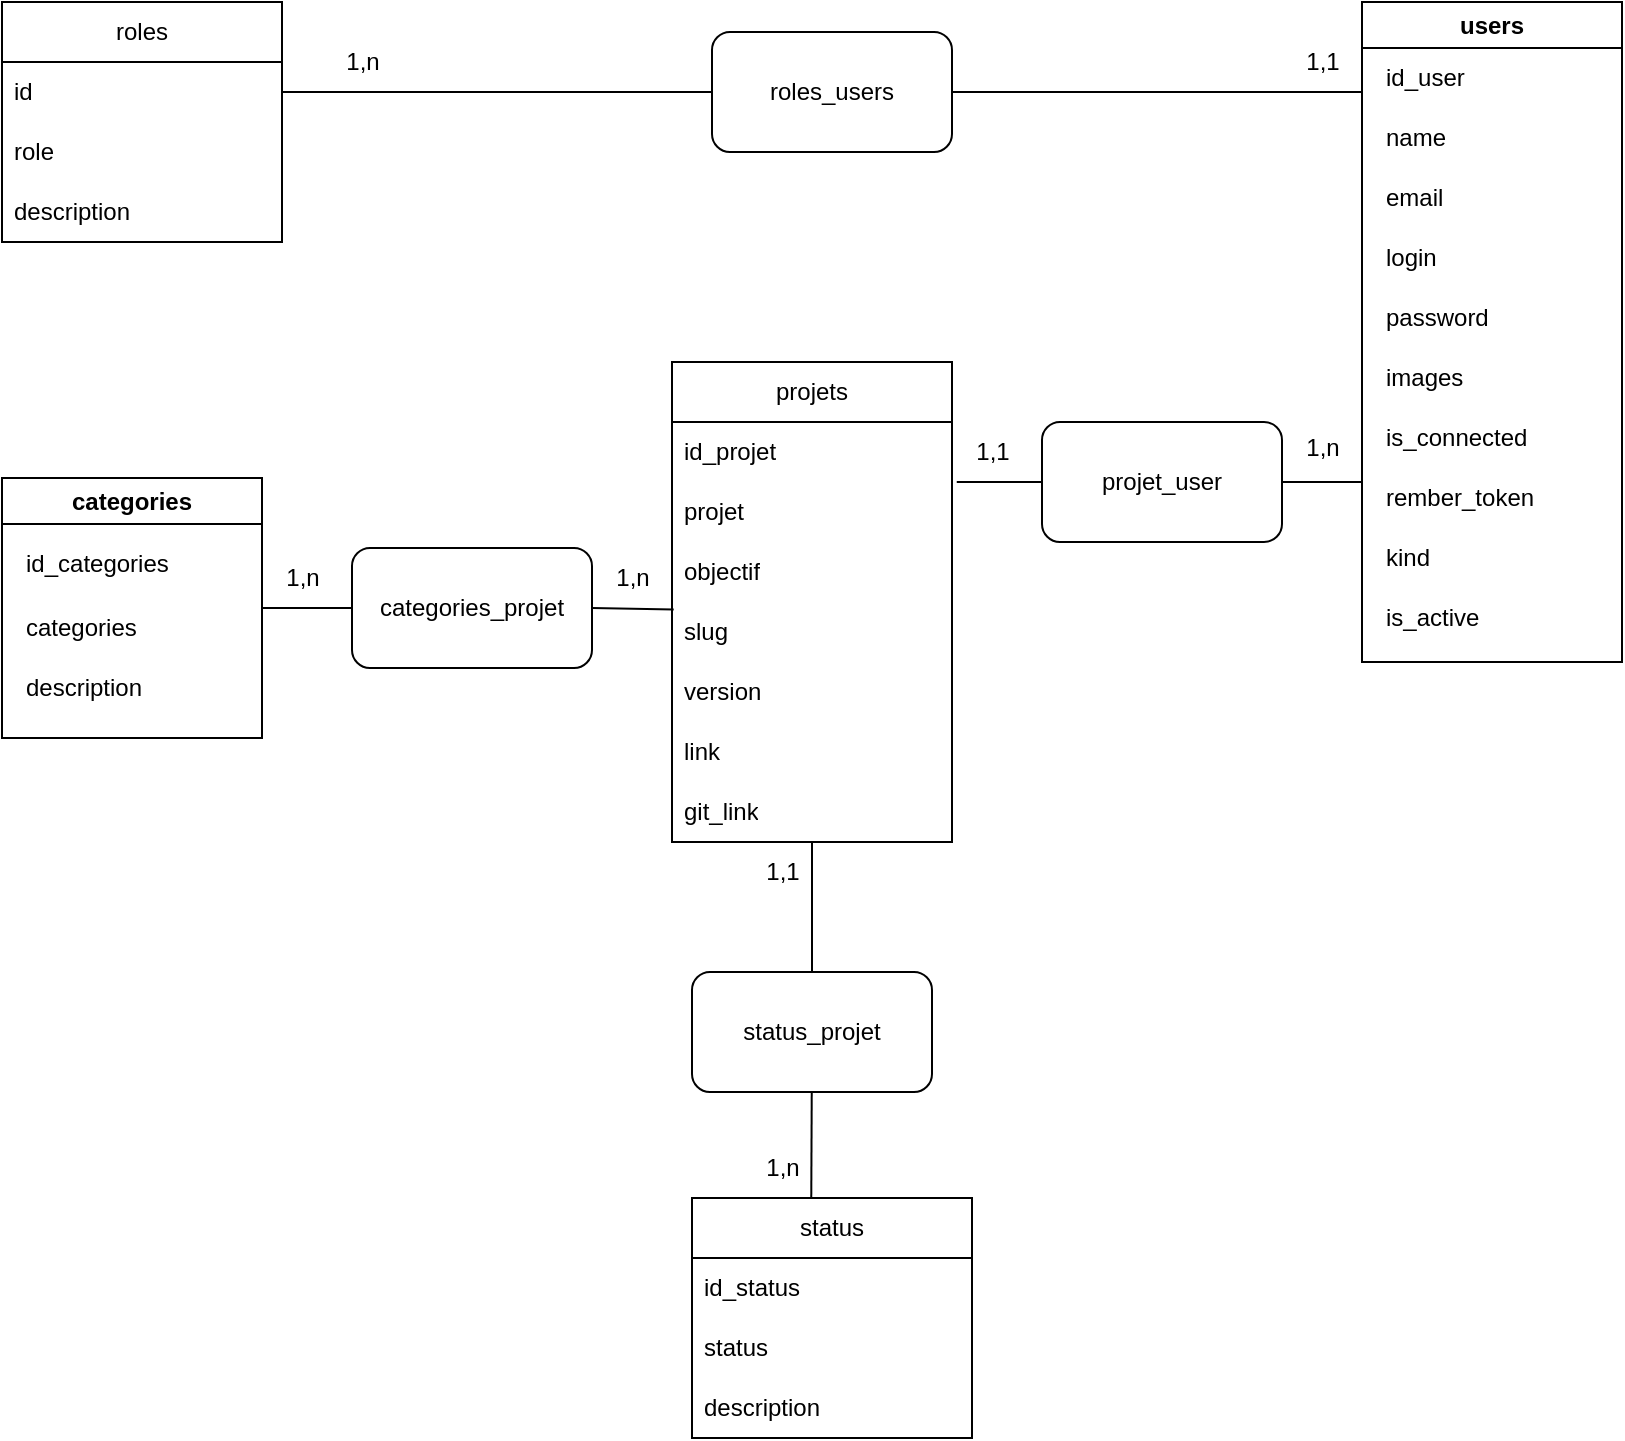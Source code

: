 <mxfile version="24.2.5" type="device">
  <diagram name="Page-1" id="2OKxPONOl_ePF13WSbEu">
    <mxGraphModel dx="1290" dy="630" grid="1" gridSize="10" guides="1" tooltips="1" connect="1" arrows="1" fold="1" page="1" pageScale="1" pageWidth="827" pageHeight="1169" math="0" shadow="0">
      <root>
        <mxCell id="0" />
        <mxCell id="1" parent="0" />
        <mxCell id="IMEHRyQxlJxm9MDsax9o-1" value="categories" style="swimlane;whiteSpace=wrap;html=1;" parent="1" vertex="1">
          <mxGeometry x="140" y="278" width="130" height="130" as="geometry" />
        </mxCell>
        <mxCell id="IMEHRyQxlJxm9MDsax9o-2" value="id_categories&lt;div&gt;&lt;br&gt;&lt;/div&gt;" style="text;html=1;align=left;verticalAlign=middle;resizable=0;points=[];autosize=1;strokeColor=none;fillColor=none;" parent="IMEHRyQxlJxm9MDsax9o-1" vertex="1">
          <mxGeometry x="10" y="30" width="90" height="40" as="geometry" />
        </mxCell>
        <mxCell id="IMEHRyQxlJxm9MDsax9o-3" value="categories" style="text;html=1;align=left;verticalAlign=middle;resizable=0;points=[];autosize=1;strokeColor=none;fillColor=none;" parent="IMEHRyQxlJxm9MDsax9o-1" vertex="1">
          <mxGeometry x="10" y="60" width="80" height="30" as="geometry" />
        </mxCell>
        <mxCell id="IMEHRyQxlJxm9MDsax9o-4" value="description" style="text;html=1;align=left;verticalAlign=middle;resizable=0;points=[];autosize=1;strokeColor=none;fillColor=none;" parent="IMEHRyQxlJxm9MDsax9o-1" vertex="1">
          <mxGeometry x="10" y="90" width="80" height="30" as="geometry" />
        </mxCell>
        <mxCell id="olTOhklRAGTVERLCgjon-1" value="users" style="swimlane;whiteSpace=wrap;html=1;" parent="1" vertex="1">
          <mxGeometry x="820" y="40" width="130" height="330" as="geometry" />
        </mxCell>
        <mxCell id="olTOhklRAGTVERLCgjon-2" value="id_user" style="text;html=1;align=left;verticalAlign=middle;resizable=0;points=[];autosize=1;strokeColor=none;fillColor=none;" parent="olTOhklRAGTVERLCgjon-1" vertex="1">
          <mxGeometry x="10" y="23" width="60" height="30" as="geometry" />
        </mxCell>
        <mxCell id="olTOhklRAGTVERLCgjon-3" value="name" style="text;html=1;align=left;verticalAlign=middle;resizable=0;points=[];autosize=1;strokeColor=none;fillColor=none;" parent="olTOhklRAGTVERLCgjon-1" vertex="1">
          <mxGeometry x="10" y="53" width="50" height="30" as="geometry" />
        </mxCell>
        <mxCell id="olTOhklRAGTVERLCgjon-4" value="email" style="text;html=1;align=left;verticalAlign=middle;resizable=0;points=[];autosize=1;strokeColor=none;fillColor=none;" parent="olTOhklRAGTVERLCgjon-1" vertex="1">
          <mxGeometry x="10" y="83" width="50" height="30" as="geometry" />
        </mxCell>
        <mxCell id="olTOhklRAGTVERLCgjon-5" value="login" style="text;html=1;align=left;verticalAlign=middle;resizable=0;points=[];autosize=1;strokeColor=none;fillColor=none;" parent="olTOhklRAGTVERLCgjon-1" vertex="1">
          <mxGeometry x="10" y="113" width="50" height="30" as="geometry" />
        </mxCell>
        <mxCell id="olTOhklRAGTVERLCgjon-6" value="password" style="text;html=1;align=left;verticalAlign=middle;resizable=0;points=[];autosize=1;strokeColor=none;fillColor=none;" parent="olTOhklRAGTVERLCgjon-1" vertex="1">
          <mxGeometry x="10" y="143" width="70" height="30" as="geometry" />
        </mxCell>
        <mxCell id="olTOhklRAGTVERLCgjon-16" value="images" style="text;html=1;align=left;verticalAlign=middle;resizable=0;points=[];autosize=1;strokeColor=none;fillColor=none;" parent="olTOhklRAGTVERLCgjon-1" vertex="1">
          <mxGeometry x="10" y="173" width="60" height="30" as="geometry" />
        </mxCell>
        <mxCell id="olTOhklRAGTVERLCgjon-22" value="is_connected" style="text;html=1;align=left;verticalAlign=middle;resizable=0;points=[];autosize=1;strokeColor=none;fillColor=none;" parent="olTOhklRAGTVERLCgjon-1" vertex="1">
          <mxGeometry x="10" y="203" width="90" height="30" as="geometry" />
        </mxCell>
        <mxCell id="olTOhklRAGTVERLCgjon-23" value="rember_token" style="text;html=1;align=left;verticalAlign=middle;resizable=0;points=[];autosize=1;strokeColor=none;fillColor=none;" parent="olTOhklRAGTVERLCgjon-1" vertex="1">
          <mxGeometry x="10" y="233" width="100" height="30" as="geometry" />
        </mxCell>
        <mxCell id="olTOhklRAGTVERLCgjon-24" value="kind" style="text;html=1;align=left;verticalAlign=middle;resizable=0;points=[];autosize=1;strokeColor=none;fillColor=none;" parent="olTOhklRAGTVERLCgjon-1" vertex="1">
          <mxGeometry x="10" y="263" width="50" height="30" as="geometry" />
        </mxCell>
        <mxCell id="olTOhklRAGTVERLCgjon-32" value="is_active" style="text;html=1;align=left;verticalAlign=middle;resizable=0;points=[];autosize=1;strokeColor=none;fillColor=none;" parent="olTOhklRAGTVERLCgjon-1" vertex="1">
          <mxGeometry x="10" y="293" width="70" height="30" as="geometry" />
        </mxCell>
        <mxCell id="olTOhklRAGTVERLCgjon-11" value="roles" style="swimlane;fontStyle=0;childLayout=stackLayout;horizontal=1;startSize=30;horizontalStack=0;resizeParent=1;resizeParentMax=0;resizeLast=0;collapsible=1;marginBottom=0;whiteSpace=wrap;html=1;" parent="1" vertex="1">
          <mxGeometry x="140" y="40" width="140" height="120" as="geometry" />
        </mxCell>
        <mxCell id="olTOhklRAGTVERLCgjon-12" value="id" style="text;strokeColor=none;fillColor=none;align=left;verticalAlign=middle;spacingLeft=4;spacingRight=4;overflow=hidden;points=[[0,0.5],[1,0.5]];portConstraint=eastwest;rotatable=0;whiteSpace=wrap;html=1;" parent="olTOhklRAGTVERLCgjon-11" vertex="1">
          <mxGeometry y="30" width="140" height="30" as="geometry" />
        </mxCell>
        <mxCell id="olTOhklRAGTVERLCgjon-13" value="role" style="text;strokeColor=none;fillColor=none;align=left;verticalAlign=middle;spacingLeft=4;spacingRight=4;overflow=hidden;points=[[0,0.5],[1,0.5]];portConstraint=eastwest;rotatable=0;whiteSpace=wrap;html=1;" parent="olTOhklRAGTVERLCgjon-11" vertex="1">
          <mxGeometry y="60" width="140" height="30" as="geometry" />
        </mxCell>
        <mxCell id="olTOhklRAGTVERLCgjon-14" value="description" style="text;strokeColor=none;fillColor=none;align=left;verticalAlign=middle;spacingLeft=4;spacingRight=4;overflow=hidden;points=[[0,0.5],[1,0.5]];portConstraint=eastwest;rotatable=0;whiteSpace=wrap;html=1;" parent="olTOhklRAGTVERLCgjon-11" vertex="1">
          <mxGeometry y="90" width="140" height="30" as="geometry" />
        </mxCell>
        <mxCell id="olTOhklRAGTVERLCgjon-17" value="roles_users" style="rounded=1;whiteSpace=wrap;html=1;textShadow=0;shadow=0;" parent="1" vertex="1">
          <mxGeometry x="495" y="55" width="120" height="60" as="geometry" />
        </mxCell>
        <mxCell id="olTOhklRAGTVERLCgjon-18" value="" style="endArrow=none;html=1;rounded=0;" parent="1" source="olTOhklRAGTVERLCgjon-12" target="olTOhklRAGTVERLCgjon-17" edge="1">
          <mxGeometry width="50" height="50" relative="1" as="geometry">
            <mxPoint x="390" y="350" as="sourcePoint" />
            <mxPoint x="440" y="300" as="targetPoint" />
          </mxGeometry>
        </mxCell>
        <mxCell id="olTOhklRAGTVERLCgjon-20" value="1,n" style="text;html=1;align=center;verticalAlign=middle;resizable=0;points=[];autosize=1;strokeColor=none;fillColor=none;" parent="1" vertex="1">
          <mxGeometry x="300" y="55" width="40" height="30" as="geometry" />
        </mxCell>
        <mxCell id="olTOhklRAGTVERLCgjon-25" value="status" style="swimlane;fontStyle=0;childLayout=stackLayout;horizontal=1;startSize=30;horizontalStack=0;resizeParent=1;resizeParentMax=0;resizeLast=0;collapsible=1;marginBottom=0;whiteSpace=wrap;html=1;" parent="1" vertex="1">
          <mxGeometry x="485" y="638" width="140" height="120" as="geometry" />
        </mxCell>
        <mxCell id="olTOhklRAGTVERLCgjon-26" value="id_status" style="text;strokeColor=none;fillColor=none;align=left;verticalAlign=middle;spacingLeft=4;spacingRight=4;overflow=hidden;points=[[0,0.5],[1,0.5]];portConstraint=eastwest;rotatable=0;whiteSpace=wrap;html=1;" parent="olTOhklRAGTVERLCgjon-25" vertex="1">
          <mxGeometry y="30" width="140" height="30" as="geometry" />
        </mxCell>
        <mxCell id="olTOhklRAGTVERLCgjon-27" value="status" style="text;strokeColor=none;fillColor=none;align=left;verticalAlign=middle;spacingLeft=4;spacingRight=4;overflow=hidden;points=[[0,0.5],[1,0.5]];portConstraint=eastwest;rotatable=0;whiteSpace=wrap;html=1;" parent="olTOhklRAGTVERLCgjon-25" vertex="1">
          <mxGeometry y="60" width="140" height="30" as="geometry" />
        </mxCell>
        <mxCell id="olTOhklRAGTVERLCgjon-28" value="description" style="text;strokeColor=none;fillColor=none;align=left;verticalAlign=middle;spacingLeft=4;spacingRight=4;overflow=hidden;points=[[0,0.5],[1,0.5]];portConstraint=eastwest;rotatable=0;whiteSpace=wrap;html=1;" parent="olTOhklRAGTVERLCgjon-25" vertex="1">
          <mxGeometry y="90" width="140" height="30" as="geometry" />
        </mxCell>
        <mxCell id="olTOhklRAGTVERLCgjon-33" value="" style="endArrow=none;html=1;rounded=0;" parent="1" target="olTOhklRAGTVERLCgjon-17" edge="1">
          <mxGeometry width="50" height="50" relative="1" as="geometry">
            <mxPoint x="820" y="85" as="sourcePoint" />
            <mxPoint x="360" y="140" as="targetPoint" />
          </mxGeometry>
        </mxCell>
        <mxCell id="olTOhklRAGTVERLCgjon-34" value="1,1" style="text;html=1;align=center;verticalAlign=middle;resizable=0;points=[];autosize=1;strokeColor=none;fillColor=none;" parent="1" vertex="1">
          <mxGeometry x="780" y="55" width="40" height="30" as="geometry" />
        </mxCell>
        <mxCell id="8zCtla8jyY_ueq2bVR8y-1" value="projets" style="swimlane;fontStyle=0;childLayout=stackLayout;horizontal=1;startSize=30;horizontalStack=0;resizeParent=1;resizeParentMax=0;resizeLast=0;collapsible=1;marginBottom=0;whiteSpace=wrap;html=1;" vertex="1" parent="1">
          <mxGeometry x="475" y="220" width="140" height="240" as="geometry" />
        </mxCell>
        <mxCell id="8zCtla8jyY_ueq2bVR8y-2" value="id_projet&lt;span style=&quot;white-space: pre;&quot;&gt;&#x9;&lt;/span&gt;" style="text;strokeColor=none;fillColor=none;align=left;verticalAlign=middle;spacingLeft=4;spacingRight=4;overflow=hidden;points=[[0,0.5],[1,0.5]];portConstraint=eastwest;rotatable=0;whiteSpace=wrap;html=1;" vertex="1" parent="8zCtla8jyY_ueq2bVR8y-1">
          <mxGeometry y="30" width="140" height="30" as="geometry" />
        </mxCell>
        <mxCell id="8zCtla8jyY_ueq2bVR8y-3" value="projet" style="text;strokeColor=none;fillColor=none;align=left;verticalAlign=middle;spacingLeft=4;spacingRight=4;overflow=hidden;points=[[0,0.5],[1,0.5]];portConstraint=eastwest;rotatable=0;whiteSpace=wrap;html=1;" vertex="1" parent="8zCtla8jyY_ueq2bVR8y-1">
          <mxGeometry y="60" width="140" height="30" as="geometry" />
        </mxCell>
        <mxCell id="8zCtla8jyY_ueq2bVR8y-4" value="objectif" style="text;strokeColor=none;fillColor=none;align=left;verticalAlign=middle;spacingLeft=4;spacingRight=4;overflow=hidden;points=[[0,0.5],[1,0.5]];portConstraint=eastwest;rotatable=0;whiteSpace=wrap;html=1;" vertex="1" parent="8zCtla8jyY_ueq2bVR8y-1">
          <mxGeometry y="90" width="140" height="30" as="geometry" />
        </mxCell>
        <mxCell id="8zCtla8jyY_ueq2bVR8y-5" value="slug" style="text;strokeColor=none;fillColor=none;align=left;verticalAlign=middle;spacingLeft=4;spacingRight=4;overflow=hidden;points=[[0,0.5],[1,0.5]];portConstraint=eastwest;rotatable=0;whiteSpace=wrap;html=1;" vertex="1" parent="8zCtla8jyY_ueq2bVR8y-1">
          <mxGeometry y="120" width="140" height="30" as="geometry" />
        </mxCell>
        <mxCell id="8zCtla8jyY_ueq2bVR8y-6" value="version" style="text;strokeColor=none;fillColor=none;align=left;verticalAlign=middle;spacingLeft=4;spacingRight=4;overflow=hidden;points=[[0,0.5],[1,0.5]];portConstraint=eastwest;rotatable=0;whiteSpace=wrap;html=1;" vertex="1" parent="8zCtla8jyY_ueq2bVR8y-1">
          <mxGeometry y="150" width="140" height="30" as="geometry" />
        </mxCell>
        <mxCell id="8zCtla8jyY_ueq2bVR8y-7" value="link" style="text;strokeColor=none;fillColor=none;align=left;verticalAlign=middle;spacingLeft=4;spacingRight=4;overflow=hidden;points=[[0,0.5],[1,0.5]];portConstraint=eastwest;rotatable=0;whiteSpace=wrap;html=1;" vertex="1" parent="8zCtla8jyY_ueq2bVR8y-1">
          <mxGeometry y="180" width="140" height="30" as="geometry" />
        </mxCell>
        <mxCell id="8zCtla8jyY_ueq2bVR8y-8" value="git_link" style="text;strokeColor=none;fillColor=none;align=left;verticalAlign=middle;spacingLeft=4;spacingRight=4;overflow=hidden;points=[[0,0.5],[1,0.5]];portConstraint=eastwest;rotatable=0;whiteSpace=wrap;html=1;" vertex="1" parent="8zCtla8jyY_ueq2bVR8y-1">
          <mxGeometry y="210" width="140" height="30" as="geometry" />
        </mxCell>
        <mxCell id="8zCtla8jyY_ueq2bVR8y-9" value="projet_user" style="rounded=1;whiteSpace=wrap;html=1;" vertex="1" parent="1">
          <mxGeometry x="660" y="250" width="120" height="60" as="geometry" />
        </mxCell>
        <mxCell id="8zCtla8jyY_ueq2bVR8y-10" value="" style="endArrow=none;html=1;rounded=0;exitX=1.017;exitY=1;exitDx=0;exitDy=0;exitPerimeter=0;entryX=0;entryY=0.5;entryDx=0;entryDy=0;" edge="1" parent="1" source="8zCtla8jyY_ueq2bVR8y-2" target="8zCtla8jyY_ueq2bVR8y-9">
          <mxGeometry width="50" height="50" relative="1" as="geometry">
            <mxPoint x="390" y="520" as="sourcePoint" />
            <mxPoint x="440" y="470" as="targetPoint" />
          </mxGeometry>
        </mxCell>
        <mxCell id="8zCtla8jyY_ueq2bVR8y-12" value="" style="endArrow=none;html=1;rounded=0;entryX=1;entryY=0.5;entryDx=0;entryDy=0;" edge="1" parent="1" target="8zCtla8jyY_ueq2bVR8y-9">
          <mxGeometry width="50" height="50" relative="1" as="geometry">
            <mxPoint x="820" y="280" as="sourcePoint" />
            <mxPoint x="530" y="310" as="targetPoint" />
          </mxGeometry>
        </mxCell>
        <mxCell id="8zCtla8jyY_ueq2bVR8y-13" value="1,1" style="text;html=1;align=center;verticalAlign=middle;resizable=0;points=[];autosize=1;strokeColor=none;fillColor=none;" vertex="1" parent="1">
          <mxGeometry x="615" y="250" width="40" height="30" as="geometry" />
        </mxCell>
        <mxCell id="8zCtla8jyY_ueq2bVR8y-14" value="1,n" style="text;html=1;align=center;verticalAlign=middle;resizable=0;points=[];autosize=1;strokeColor=none;fillColor=none;" vertex="1" parent="1">
          <mxGeometry x="780" y="248" width="40" height="30" as="geometry" />
        </mxCell>
        <mxCell id="8zCtla8jyY_ueq2bVR8y-15" value="status_projet" style="rounded=1;whiteSpace=wrap;html=1;" vertex="1" parent="1">
          <mxGeometry x="485" y="525" width="120" height="60" as="geometry" />
        </mxCell>
        <mxCell id="8zCtla8jyY_ueq2bVR8y-18" value="" style="endArrow=none;html=1;rounded=0;exitX=0.426;exitY=-0.002;exitDx=0;exitDy=0;exitPerimeter=0;" edge="1" parent="1" source="olTOhklRAGTVERLCgjon-25" target="8zCtla8jyY_ueq2bVR8y-15">
          <mxGeometry width="50" height="50" relative="1" as="geometry">
            <mxPoint x="480" y="620" as="sourcePoint" />
            <mxPoint x="530" y="570" as="targetPoint" />
          </mxGeometry>
        </mxCell>
        <mxCell id="8zCtla8jyY_ueq2bVR8y-20" value="" style="endArrow=none;html=1;rounded=0;entryX=0.5;entryY=0;entryDx=0;entryDy=0;" edge="1" parent="1" source="8zCtla8jyY_ueq2bVR8y-8" target="8zCtla8jyY_ueq2bVR8y-15">
          <mxGeometry width="50" height="50" relative="1" as="geometry">
            <mxPoint x="480" y="620" as="sourcePoint" />
            <mxPoint x="530" y="570" as="targetPoint" />
          </mxGeometry>
        </mxCell>
        <mxCell id="8zCtla8jyY_ueq2bVR8y-22" value="1,1" style="text;html=1;align=center;verticalAlign=middle;resizable=0;points=[];autosize=1;strokeColor=none;fillColor=none;" vertex="1" parent="1">
          <mxGeometry x="510" y="460" width="40" height="30" as="geometry" />
        </mxCell>
        <mxCell id="8zCtla8jyY_ueq2bVR8y-23" value="1,n" style="text;html=1;align=center;verticalAlign=middle;resizable=0;points=[];autosize=1;strokeColor=none;fillColor=none;" vertex="1" parent="1">
          <mxGeometry x="510" y="608" width="40" height="30" as="geometry" />
        </mxCell>
        <mxCell id="8zCtla8jyY_ueq2bVR8y-24" value="categories_projet" style="rounded=1;whiteSpace=wrap;html=1;" vertex="1" parent="1">
          <mxGeometry x="315" y="313" width="120" height="60" as="geometry" />
        </mxCell>
        <mxCell id="8zCtla8jyY_ueq2bVR8y-25" value="" style="endArrow=none;html=1;rounded=0;exitX=1;exitY=0.5;exitDx=0;exitDy=0;entryX=0;entryY=0.5;entryDx=0;entryDy=0;" edge="1" parent="1" source="IMEHRyQxlJxm9MDsax9o-1" target="8zCtla8jyY_ueq2bVR8y-24">
          <mxGeometry width="50" height="50" relative="1" as="geometry">
            <mxPoint x="240" y="300" as="sourcePoint" />
            <mxPoint x="290" y="250" as="targetPoint" />
          </mxGeometry>
        </mxCell>
        <mxCell id="8zCtla8jyY_ueq2bVR8y-26" value="" style="endArrow=none;html=1;rounded=0;exitX=1;exitY=0.5;exitDx=0;exitDy=0;entryX=0.006;entryY=0.127;entryDx=0;entryDy=0;entryPerimeter=0;" edge="1" parent="1" source="8zCtla8jyY_ueq2bVR8y-24" target="8zCtla8jyY_ueq2bVR8y-5">
          <mxGeometry width="50" height="50" relative="1" as="geometry">
            <mxPoint x="240" y="300" as="sourcePoint" />
            <mxPoint x="290" y="250" as="targetPoint" />
          </mxGeometry>
        </mxCell>
        <mxCell id="8zCtla8jyY_ueq2bVR8y-27" value="1,n" style="text;html=1;align=center;verticalAlign=middle;resizable=0;points=[];autosize=1;strokeColor=none;fillColor=none;" vertex="1" parent="1">
          <mxGeometry x="270" y="313" width="40" height="30" as="geometry" />
        </mxCell>
        <mxCell id="8zCtla8jyY_ueq2bVR8y-28" value="1,n" style="text;html=1;align=center;verticalAlign=middle;resizable=0;points=[];autosize=1;strokeColor=none;fillColor=none;" vertex="1" parent="1">
          <mxGeometry x="435" y="313" width="40" height="30" as="geometry" />
        </mxCell>
      </root>
    </mxGraphModel>
  </diagram>
</mxfile>

